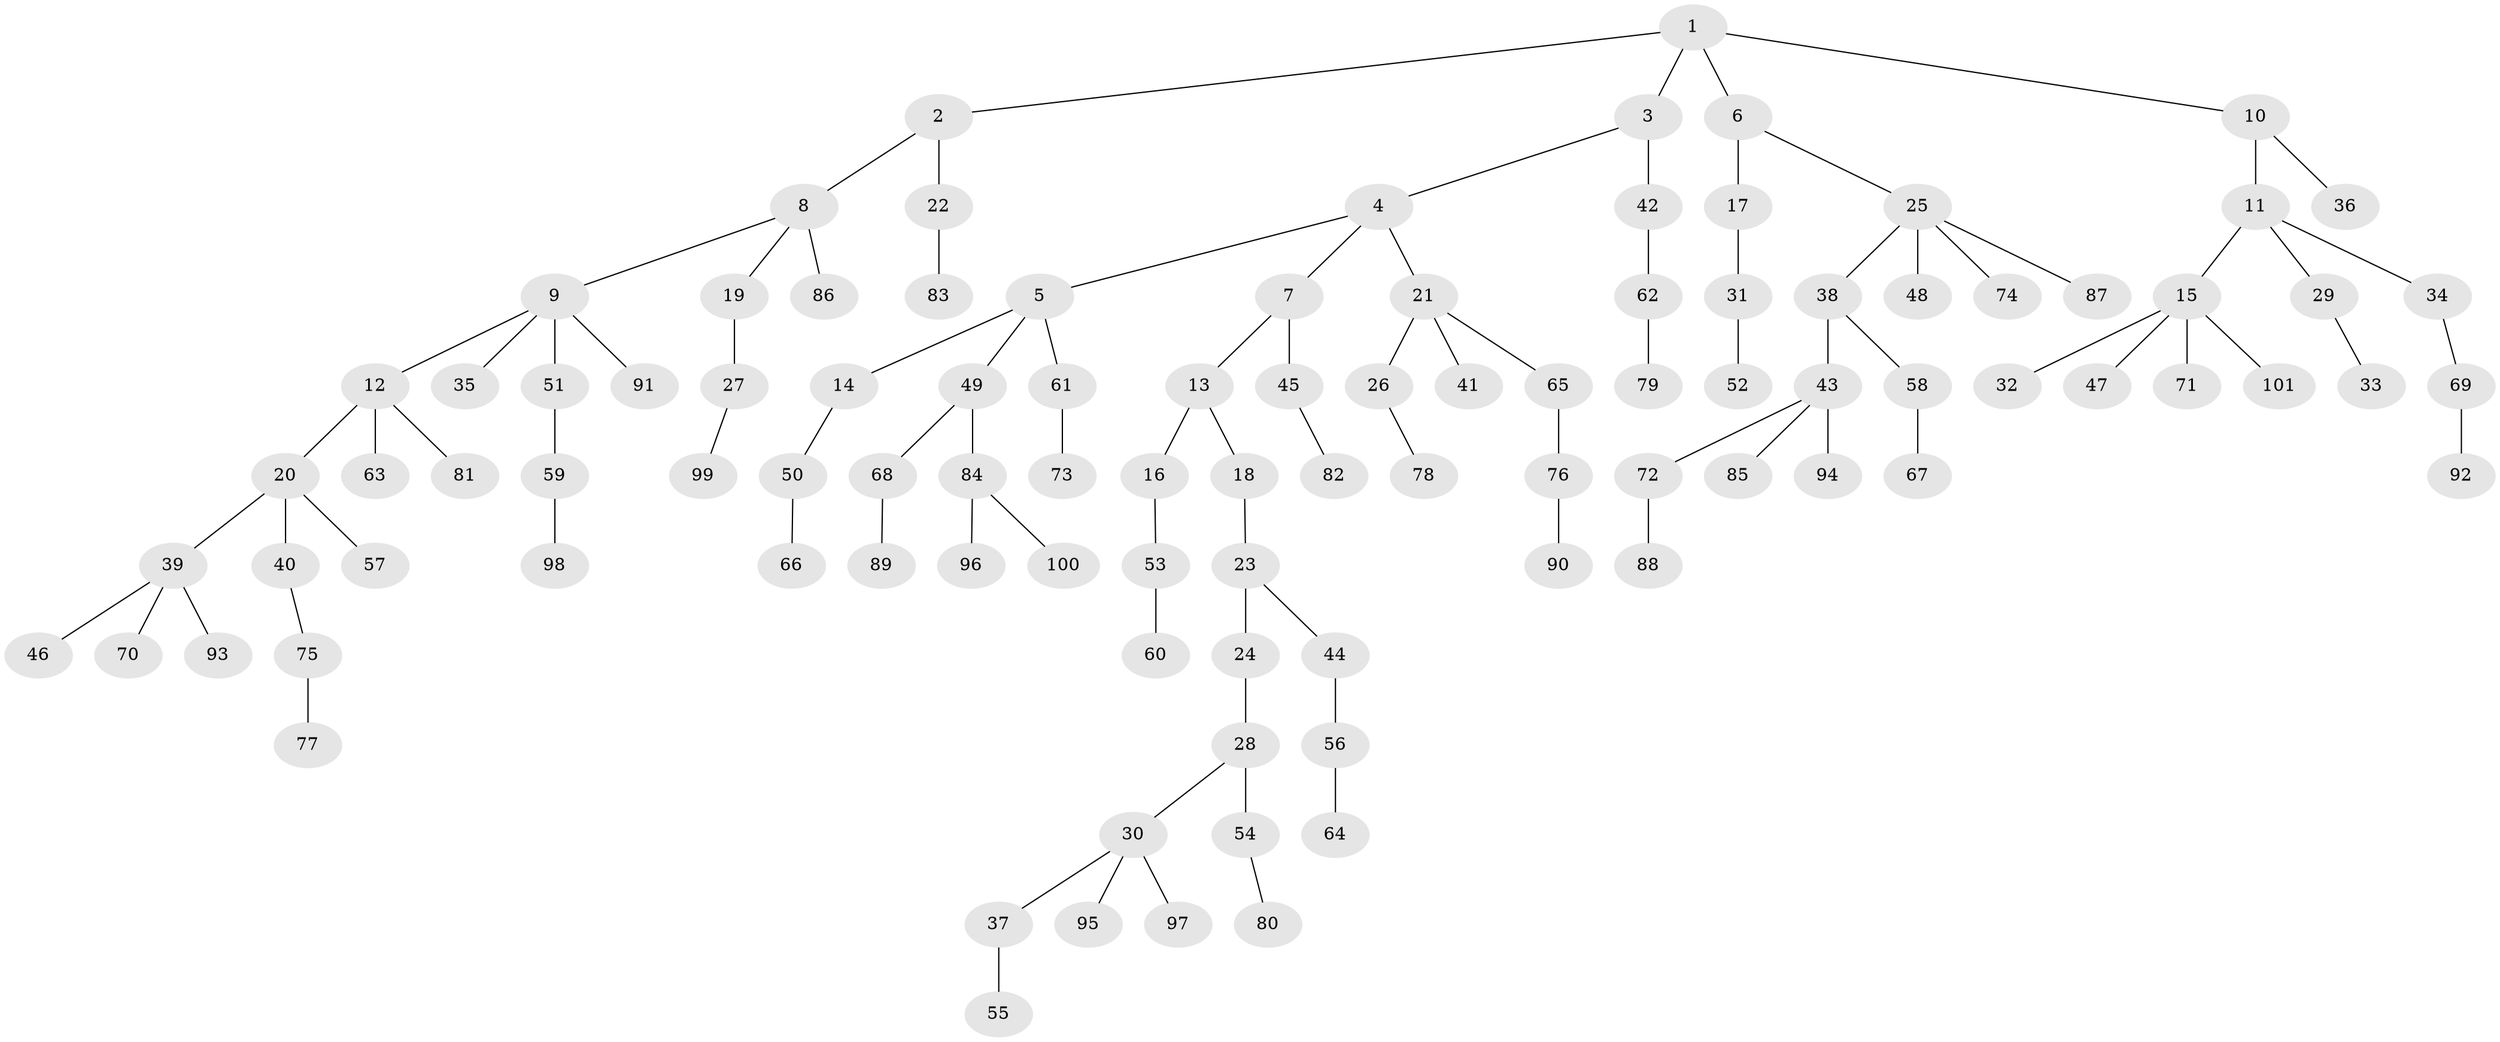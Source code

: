 // coarse degree distribution, {5: 0.04477611940298507, 3: 0.13432835820895522, 4: 0.07462686567164178, 6: 0.029850746268656716, 2: 0.14925373134328357, 1: 0.5671641791044776}
// Generated by graph-tools (version 1.1) at 2025/24/03/03/25 07:24:07]
// undirected, 101 vertices, 100 edges
graph export_dot {
graph [start="1"]
  node [color=gray90,style=filled];
  1;
  2;
  3;
  4;
  5;
  6;
  7;
  8;
  9;
  10;
  11;
  12;
  13;
  14;
  15;
  16;
  17;
  18;
  19;
  20;
  21;
  22;
  23;
  24;
  25;
  26;
  27;
  28;
  29;
  30;
  31;
  32;
  33;
  34;
  35;
  36;
  37;
  38;
  39;
  40;
  41;
  42;
  43;
  44;
  45;
  46;
  47;
  48;
  49;
  50;
  51;
  52;
  53;
  54;
  55;
  56;
  57;
  58;
  59;
  60;
  61;
  62;
  63;
  64;
  65;
  66;
  67;
  68;
  69;
  70;
  71;
  72;
  73;
  74;
  75;
  76;
  77;
  78;
  79;
  80;
  81;
  82;
  83;
  84;
  85;
  86;
  87;
  88;
  89;
  90;
  91;
  92;
  93;
  94;
  95;
  96;
  97;
  98;
  99;
  100;
  101;
  1 -- 2;
  1 -- 3;
  1 -- 6;
  1 -- 10;
  2 -- 8;
  2 -- 22;
  3 -- 4;
  3 -- 42;
  4 -- 5;
  4 -- 7;
  4 -- 21;
  5 -- 14;
  5 -- 49;
  5 -- 61;
  6 -- 17;
  6 -- 25;
  7 -- 13;
  7 -- 45;
  8 -- 9;
  8 -- 19;
  8 -- 86;
  9 -- 12;
  9 -- 35;
  9 -- 51;
  9 -- 91;
  10 -- 11;
  10 -- 36;
  11 -- 15;
  11 -- 29;
  11 -- 34;
  12 -- 20;
  12 -- 63;
  12 -- 81;
  13 -- 16;
  13 -- 18;
  14 -- 50;
  15 -- 32;
  15 -- 47;
  15 -- 71;
  15 -- 101;
  16 -- 53;
  17 -- 31;
  18 -- 23;
  19 -- 27;
  20 -- 39;
  20 -- 40;
  20 -- 57;
  21 -- 26;
  21 -- 41;
  21 -- 65;
  22 -- 83;
  23 -- 24;
  23 -- 44;
  24 -- 28;
  25 -- 38;
  25 -- 48;
  25 -- 74;
  25 -- 87;
  26 -- 78;
  27 -- 99;
  28 -- 30;
  28 -- 54;
  29 -- 33;
  30 -- 37;
  30 -- 95;
  30 -- 97;
  31 -- 52;
  34 -- 69;
  37 -- 55;
  38 -- 43;
  38 -- 58;
  39 -- 46;
  39 -- 70;
  39 -- 93;
  40 -- 75;
  42 -- 62;
  43 -- 72;
  43 -- 85;
  43 -- 94;
  44 -- 56;
  45 -- 82;
  49 -- 68;
  49 -- 84;
  50 -- 66;
  51 -- 59;
  53 -- 60;
  54 -- 80;
  56 -- 64;
  58 -- 67;
  59 -- 98;
  61 -- 73;
  62 -- 79;
  65 -- 76;
  68 -- 89;
  69 -- 92;
  72 -- 88;
  75 -- 77;
  76 -- 90;
  84 -- 96;
  84 -- 100;
}

